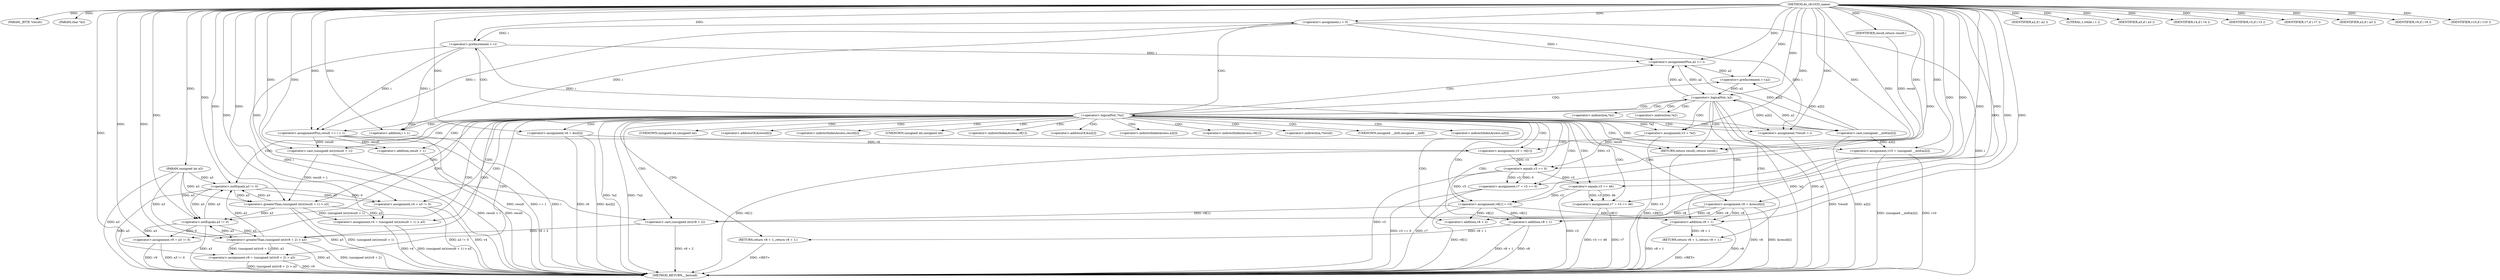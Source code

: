 digraph do_rfc1035_name {  
"1000109" [label = "(METHOD,do_rfc1035_name)" ]
"1000254" [label = "(METHOD_RETURN,__fastcall)" ]
"1000110" [label = "(PARAM,_BYTE *result)" ]
"1000111" [label = "(PARAM,char *a2)" ]
"1000112" [label = "(PARAM,unsigned int a3)" ]
"1000123" [label = "(IDENTIFIER,a2,if ( a2 ))" ]
"1000126" [label = "(LITERAL,1,while ( 1 ))" ]
"1000128" [label = "(<operator>.assignment,v3 = *a2)" ]
"1000133" [label = "(<operator>.logicalNot,!*a2)" ]
"1000137" [label = "(<operator>.assignment,v4 = a3 != 0)" ]
"1000139" [label = "(<operator>.notEquals,a3 != 0)" ]
"1000143" [label = "(IDENTIFIER,a3,if ( a3 ))" ]
"1000144" [label = "(<operator>.assignment,v4 = (unsigned int)(result + 1) > a3)" ]
"1000146" [label = "(<operator>.greaterThan,(unsigned int)(result + 1) > a3)" ]
"1000147" [label = "(<operator>.cast,(unsigned int)(result + 1))" ]
"1000149" [label = "(<operator>.addition,result + 1)" ]
"1000154" [label = "(IDENTIFIER,v4,if ( v4 ))" ]
"1000157" [label = "(<operator>.assignment,i = 0)" ]
"1000160" [label = "(<operator>.preIncrement,++i)" ]
"1000163" [label = "(<operator>.assignment,v7 = v3 == 0)" ]
"1000165" [label = "(<operator>.equals,v3 == 0)" ]
"1000168" [label = "(<operator>.assignment,v8 = &result[i])" ]
"1000175" [label = "(IDENTIFIER,v3,if ( v3 ))" ]
"1000176" [label = "(<operator>.assignment,v7 = v3 == 46)" ]
"1000178" [label = "(<operator>.equals,v3 == 46)" ]
"1000182" [label = "(IDENTIFIER,v7,if ( v7 ))" ]
"1000184" [label = "(<operator>.assignment,v9 = a3 != 0)" ]
"1000186" [label = "(<operator>.notEquals,a3 != 0)" ]
"1000190" [label = "(IDENTIFIER,a3,if ( a3 ))" ]
"1000191" [label = "(<operator>.assignment,v9 = (unsigned int)(v8 + 2) > a3)" ]
"1000193" [label = "(<operator>.greaterThan,(unsigned int)(v8 + 2) > a3)" ]
"1000194" [label = "(<operator>.cast,(unsigned int)(v8 + 2))" ]
"1000196" [label = "(<operator>.addition,v8 + 2)" ]
"1000201" [label = "(IDENTIFIER,v9,if ( v9 ))" ]
"1000202" [label = "(RETURN,return v8 + 1;,return v8 + 1;)" ]
"1000203" [label = "(<operator>.addition,v8 + 1)" ]
"1000206" [label = "(<operator>.assignment,v8[1] = v3)" ]
"1000211" [label = "(<operator>.assignment,v6 = &a2[i])" ]
"1000217" [label = "(<operator>.assignment,v3 = v6[1])" ]
"1000222" [label = "(<operator>.assignment,*result = i)" ]
"1000226" [label = "(<operator>.assignment,v10 = (unsigned __int8)a2[i])" ]
"1000228" [label = "(<operator>.cast,(unsigned __int8)a2[i])" ]
"1000233" [label = "(<operator>.assignmentPlus,a2 += i)" ]
"1000236" [label = "(<operator>.assignmentPlus,result += i + 1)" ]
"1000238" [label = "(<operator>.addition,i + 1)" ]
"1000242" [label = "(IDENTIFIER,v10,if ( v10 ))" ]
"1000243" [label = "(<operator>.preIncrement,++a2)" ]
"1000246" [label = "(<operator>.logicalNot,!a2)" ]
"1000248" [label = "(RETURN,return v8 + 1;,return v8 + 1;)" ]
"1000249" [label = "(<operator>.addition,v8 + 1)" ]
"1000252" [label = "(RETURN,return result;,return result;)" ]
"1000253" [label = "(IDENTIFIER,result,return result;)" ]
"1000130" [label = "(<operator>.indirection,*a2)" ]
"1000134" [label = "(<operator>.indirection,*a2)" ]
"1000148" [label = "(UNKNOWN,unsigned int,unsigned int)" ]
"1000170" [label = "(<operator>.addressOf,&result[i])" ]
"1000171" [label = "(<operator>.indirectIndexAccess,result[i])" ]
"1000195" [label = "(UNKNOWN,unsigned int,unsigned int)" ]
"1000207" [label = "(<operator>.indirectIndexAccess,v8[1])" ]
"1000213" [label = "(<operator>.addressOf,&a2[i])" ]
"1000214" [label = "(<operator>.indirectIndexAccess,a2[i])" ]
"1000219" [label = "(<operator>.indirectIndexAccess,v6[1])" ]
"1000223" [label = "(<operator>.indirection,*result)" ]
"1000229" [label = "(UNKNOWN,unsigned __int8,unsigned __int8)" ]
"1000230" [label = "(<operator>.indirectIndexAccess,a2[i])" ]
  "1000202" -> "1000254"  [ label = "DDG: <RET>"] 
  "1000248" -> "1000254"  [ label = "DDG: <RET>"] 
  "1000252" -> "1000254"  [ label = "DDG: <RET>"] 
  "1000146" -> "1000254"  [ label = "DDG: a3"] 
  "1000137" -> "1000254"  [ label = "DDG: v4"] 
  "1000168" -> "1000254"  [ label = "DDG: &result[i]"] 
  "1000191" -> "1000254"  [ label = "DDG: v9"] 
  "1000144" -> "1000254"  [ label = "DDG: (unsigned int)(result + 1) > a3"] 
  "1000211" -> "1000254"  [ label = "DDG: v6"] 
  "1000163" -> "1000254"  [ label = "DDG: v7"] 
  "1000160" -> "1000254"  [ label = "DDG: i"] 
  "1000193" -> "1000254"  [ label = "DDG: (unsigned int)(v8 + 2)"] 
  "1000193" -> "1000254"  [ label = "DDG: a3"] 
  "1000203" -> "1000254"  [ label = "DDG: v8 + 1"] 
  "1000137" -> "1000254"  [ label = "DDG: a3 != 0"] 
  "1000222" -> "1000254"  [ label = "DDG: *result"] 
  "1000238" -> "1000254"  [ label = "DDG: i"] 
  "1000165" -> "1000254"  [ label = "DDG: v3"] 
  "1000211" -> "1000254"  [ label = "DDG: &a2[i]"] 
  "1000176" -> "1000254"  [ label = "DDG: v3 == 46"] 
  "1000228" -> "1000254"  [ label = "DDG: a2[i]"] 
  "1000246" -> "1000254"  [ label = "DDG: !a2"] 
  "1000133" -> "1000254"  [ label = "DDG: *a2"] 
  "1000226" -> "1000254"  [ label = "DDG: v10"] 
  "1000249" -> "1000254"  [ label = "DDG: v8"] 
  "1000133" -> "1000254"  [ label = "DDG: !*a2"] 
  "1000149" -> "1000254"  [ label = "DDG: result"] 
  "1000147" -> "1000254"  [ label = "DDG: result + 1"] 
  "1000146" -> "1000254"  [ label = "DDG: (unsigned int)(result + 1)"] 
  "1000203" -> "1000254"  [ label = "DDG: v8"] 
  "1000157" -> "1000254"  [ label = "DDG: i"] 
  "1000246" -> "1000254"  [ label = "DDG: a2"] 
  "1000236" -> "1000254"  [ label = "DDG: result"] 
  "1000184" -> "1000254"  [ label = "DDG: v9"] 
  "1000206" -> "1000254"  [ label = "DDG: v8[1]"] 
  "1000191" -> "1000254"  [ label = "DDG: (unsigned int)(v8 + 2) > a3"] 
  "1000249" -> "1000254"  [ label = "DDG: v8 + 1"] 
  "1000186" -> "1000254"  [ label = "DDG: a3"] 
  "1000226" -> "1000254"  [ label = "DDG: (unsigned __int8)a2[i]"] 
  "1000176" -> "1000254"  [ label = "DDG: v7"] 
  "1000178" -> "1000254"  [ label = "DDG: v3"] 
  "1000194" -> "1000254"  [ label = "DDG: v8 + 2"] 
  "1000168" -> "1000254"  [ label = "DDG: v8"] 
  "1000139" -> "1000254"  [ label = "DDG: a3"] 
  "1000144" -> "1000254"  [ label = "DDG: v4"] 
  "1000128" -> "1000254"  [ label = "DDG: v3"] 
  "1000236" -> "1000254"  [ label = "DDG: i + 1"] 
  "1000112" -> "1000254"  [ label = "DDG: a3"] 
  "1000163" -> "1000254"  [ label = "DDG: v3 == 0"] 
  "1000217" -> "1000254"  [ label = "DDG: v6[1]"] 
  "1000184" -> "1000254"  [ label = "DDG: a3 != 0"] 
  "1000109" -> "1000110"  [ label = "DDG: "] 
  "1000109" -> "1000111"  [ label = "DDG: "] 
  "1000109" -> "1000112"  [ label = "DDG: "] 
  "1000109" -> "1000123"  [ label = "DDG: "] 
  "1000109" -> "1000126"  [ label = "DDG: "] 
  "1000133" -> "1000128"  [ label = "DDG: *a2"] 
  "1000109" -> "1000128"  [ label = "DDG: "] 
  "1000139" -> "1000137"  [ label = "DDG: a3"] 
  "1000139" -> "1000137"  [ label = "DDG: 0"] 
  "1000109" -> "1000137"  [ label = "DDG: "] 
  "1000193" -> "1000139"  [ label = "DDG: a3"] 
  "1000146" -> "1000139"  [ label = "DDG: a3"] 
  "1000186" -> "1000139"  [ label = "DDG: a3"] 
  "1000112" -> "1000139"  [ label = "DDG: a3"] 
  "1000109" -> "1000139"  [ label = "DDG: "] 
  "1000109" -> "1000143"  [ label = "DDG: "] 
  "1000146" -> "1000144"  [ label = "DDG: (unsigned int)(result + 1)"] 
  "1000146" -> "1000144"  [ label = "DDG: a3"] 
  "1000109" -> "1000144"  [ label = "DDG: "] 
  "1000147" -> "1000146"  [ label = "DDG: result + 1"] 
  "1000236" -> "1000147"  [ label = "DDG: result"] 
  "1000109" -> "1000147"  [ label = "DDG: "] 
  "1000236" -> "1000149"  [ label = "DDG: result"] 
  "1000109" -> "1000149"  [ label = "DDG: "] 
  "1000139" -> "1000146"  [ label = "DDG: a3"] 
  "1000112" -> "1000146"  [ label = "DDG: a3"] 
  "1000109" -> "1000146"  [ label = "DDG: "] 
  "1000109" -> "1000154"  [ label = "DDG: "] 
  "1000109" -> "1000157"  [ label = "DDG: "] 
  "1000157" -> "1000160"  [ label = "DDG: i"] 
  "1000109" -> "1000160"  [ label = "DDG: "] 
  "1000165" -> "1000163"  [ label = "DDG: v3"] 
  "1000165" -> "1000163"  [ label = "DDG: 0"] 
  "1000109" -> "1000163"  [ label = "DDG: "] 
  "1000217" -> "1000165"  [ label = "DDG: v3"] 
  "1000128" -> "1000165"  [ label = "DDG: v3"] 
  "1000109" -> "1000165"  [ label = "DDG: "] 
  "1000109" -> "1000168"  [ label = "DDG: "] 
  "1000109" -> "1000175"  [ label = "DDG: "] 
  "1000178" -> "1000176"  [ label = "DDG: v3"] 
  "1000178" -> "1000176"  [ label = "DDG: 46"] 
  "1000109" -> "1000176"  [ label = "DDG: "] 
  "1000165" -> "1000178"  [ label = "DDG: v3"] 
  "1000109" -> "1000178"  [ label = "DDG: "] 
  "1000109" -> "1000182"  [ label = "DDG: "] 
  "1000186" -> "1000184"  [ label = "DDG: a3"] 
  "1000186" -> "1000184"  [ label = "DDG: 0"] 
  "1000109" -> "1000184"  [ label = "DDG: "] 
  "1000193" -> "1000186"  [ label = "DDG: a3"] 
  "1000146" -> "1000186"  [ label = "DDG: a3"] 
  "1000139" -> "1000186"  [ label = "DDG: a3"] 
  "1000112" -> "1000186"  [ label = "DDG: a3"] 
  "1000109" -> "1000186"  [ label = "DDG: "] 
  "1000109" -> "1000190"  [ label = "DDG: "] 
  "1000193" -> "1000191"  [ label = "DDG: (unsigned int)(v8 + 2)"] 
  "1000193" -> "1000191"  [ label = "DDG: a3"] 
  "1000109" -> "1000191"  [ label = "DDG: "] 
  "1000194" -> "1000193"  [ label = "DDG: v8 + 2"] 
  "1000206" -> "1000194"  [ label = "DDG: v8[1]"] 
  "1000168" -> "1000194"  [ label = "DDG: v8"] 
  "1000109" -> "1000194"  [ label = "DDG: "] 
  "1000206" -> "1000196"  [ label = "DDG: v8[1]"] 
  "1000168" -> "1000196"  [ label = "DDG: v8"] 
  "1000109" -> "1000196"  [ label = "DDG: "] 
  "1000186" -> "1000193"  [ label = "DDG: a3"] 
  "1000112" -> "1000193"  [ label = "DDG: a3"] 
  "1000109" -> "1000193"  [ label = "DDG: "] 
  "1000109" -> "1000201"  [ label = "DDG: "] 
  "1000203" -> "1000202"  [ label = "DDG: v8 + 1"] 
  "1000206" -> "1000203"  [ label = "DDG: v8[1]"] 
  "1000168" -> "1000203"  [ label = "DDG: v8"] 
  "1000109" -> "1000203"  [ label = "DDG: "] 
  "1000165" -> "1000206"  [ label = "DDG: v3"] 
  "1000178" -> "1000206"  [ label = "DDG: v3"] 
  "1000109" -> "1000206"  [ label = "DDG: "] 
  "1000109" -> "1000211"  [ label = "DDG: "] 
  "1000211" -> "1000217"  [ label = "DDG: v6"] 
  "1000109" -> "1000217"  [ label = "DDG: "] 
  "1000160" -> "1000222"  [ label = "DDG: i"] 
  "1000157" -> "1000222"  [ label = "DDG: i"] 
  "1000109" -> "1000222"  [ label = "DDG: "] 
  "1000228" -> "1000226"  [ label = "DDG: a2[i]"] 
  "1000109" -> "1000226"  [ label = "DDG: "] 
  "1000246" -> "1000228"  [ label = "DDG: a2"] 
  "1000109" -> "1000233"  [ label = "DDG: "] 
  "1000160" -> "1000233"  [ label = "DDG: i"] 
  "1000157" -> "1000233"  [ label = "DDG: i"] 
  "1000228" -> "1000233"  [ label = "DDG: a2[i]"] 
  "1000246" -> "1000233"  [ label = "DDG: a2"] 
  "1000109" -> "1000236"  [ label = "DDG: "] 
  "1000160" -> "1000236"  [ label = "DDG: i"] 
  "1000157" -> "1000236"  [ label = "DDG: i"] 
  "1000109" -> "1000238"  [ label = "DDG: "] 
  "1000160" -> "1000238"  [ label = "DDG: i"] 
  "1000157" -> "1000238"  [ label = "DDG: i"] 
  "1000109" -> "1000242"  [ label = "DDG: "] 
  "1000228" -> "1000243"  [ label = "DDG: a2[i]"] 
  "1000233" -> "1000243"  [ label = "DDG: a2"] 
  "1000109" -> "1000243"  [ label = "DDG: "] 
  "1000243" -> "1000246"  [ label = "DDG: a2"] 
  "1000228" -> "1000246"  [ label = "DDG: a2[i]"] 
  "1000233" -> "1000246"  [ label = "DDG: a2"] 
  "1000109" -> "1000246"  [ label = "DDG: "] 
  "1000249" -> "1000248"  [ label = "DDG: v8 + 1"] 
  "1000206" -> "1000249"  [ label = "DDG: v8[1]"] 
  "1000168" -> "1000249"  [ label = "DDG: v8"] 
  "1000109" -> "1000249"  [ label = "DDG: "] 
  "1000253" -> "1000252"  [ label = "DDG: result"] 
  "1000236" -> "1000252"  [ label = "DDG: result"] 
  "1000109" -> "1000252"  [ label = "DDG: "] 
  "1000109" -> "1000253"  [ label = "DDG: "] 
  "1000133" -> "1000252"  [ label = "CDG: "] 
  "1000133" -> "1000139"  [ label = "CDG: "] 
  "1000133" -> "1000137"  [ label = "CDG: "] 
  "1000133" -> "1000144"  [ label = "CDG: "] 
  "1000133" -> "1000149"  [ label = "CDG: "] 
  "1000133" -> "1000148"  [ label = "CDG: "] 
  "1000133" -> "1000147"  [ label = "CDG: "] 
  "1000133" -> "1000146"  [ label = "CDG: "] 
  "1000133" -> "1000171"  [ label = "CDG: "] 
  "1000133" -> "1000170"  [ label = "CDG: "] 
  "1000133" -> "1000168"  [ label = "CDG: "] 
  "1000133" -> "1000165"  [ label = "CDG: "] 
  "1000133" -> "1000163"  [ label = "CDG: "] 
  "1000133" -> "1000157"  [ label = "CDG: "] 
  "1000133" -> "1000176"  [ label = "CDG: "] 
  "1000133" -> "1000178"  [ label = "CDG: "] 
  "1000133" -> "1000186"  [ label = "CDG: "] 
  "1000133" -> "1000184"  [ label = "CDG: "] 
  "1000133" -> "1000191"  [ label = "CDG: "] 
  "1000133" -> "1000196"  [ label = "CDG: "] 
  "1000133" -> "1000195"  [ label = "CDG: "] 
  "1000133" -> "1000194"  [ label = "CDG: "] 
  "1000133" -> "1000193"  [ label = "CDG: "] 
  "1000133" -> "1000223"  [ label = "CDG: "] 
  "1000133" -> "1000222"  [ label = "CDG: "] 
  "1000133" -> "1000238"  [ label = "CDG: "] 
  "1000133" -> "1000236"  [ label = "CDG: "] 
  "1000133" -> "1000233"  [ label = "CDG: "] 
  "1000133" -> "1000230"  [ label = "CDG: "] 
  "1000133" -> "1000229"  [ label = "CDG: "] 
  "1000133" -> "1000228"  [ label = "CDG: "] 
  "1000133" -> "1000226"  [ label = "CDG: "] 
  "1000133" -> "1000246"  [ label = "CDG: "] 
  "1000133" -> "1000243"  [ label = "CDG: "] 
  "1000133" -> "1000207"  [ label = "CDG: "] 
  "1000133" -> "1000206"  [ label = "CDG: "] 
  "1000133" -> "1000203"  [ label = "CDG: "] 
  "1000133" -> "1000202"  [ label = "CDG: "] 
  "1000133" -> "1000219"  [ label = "CDG: "] 
  "1000133" -> "1000217"  [ label = "CDG: "] 
  "1000133" -> "1000214"  [ label = "CDG: "] 
  "1000133" -> "1000213"  [ label = "CDG: "] 
  "1000133" -> "1000211"  [ label = "CDG: "] 
  "1000133" -> "1000160"  [ label = "CDG: "] 
  "1000246" -> "1000249"  [ label = "CDG: "] 
  "1000246" -> "1000248"  [ label = "CDG: "] 
  "1000246" -> "1000252"  [ label = "CDG: "] 
  "1000246" -> "1000128"  [ label = "CDG: "] 
  "1000246" -> "1000134"  [ label = "CDG: "] 
  "1000246" -> "1000133"  [ label = "CDG: "] 
  "1000246" -> "1000130"  [ label = "CDG: "] 
}

